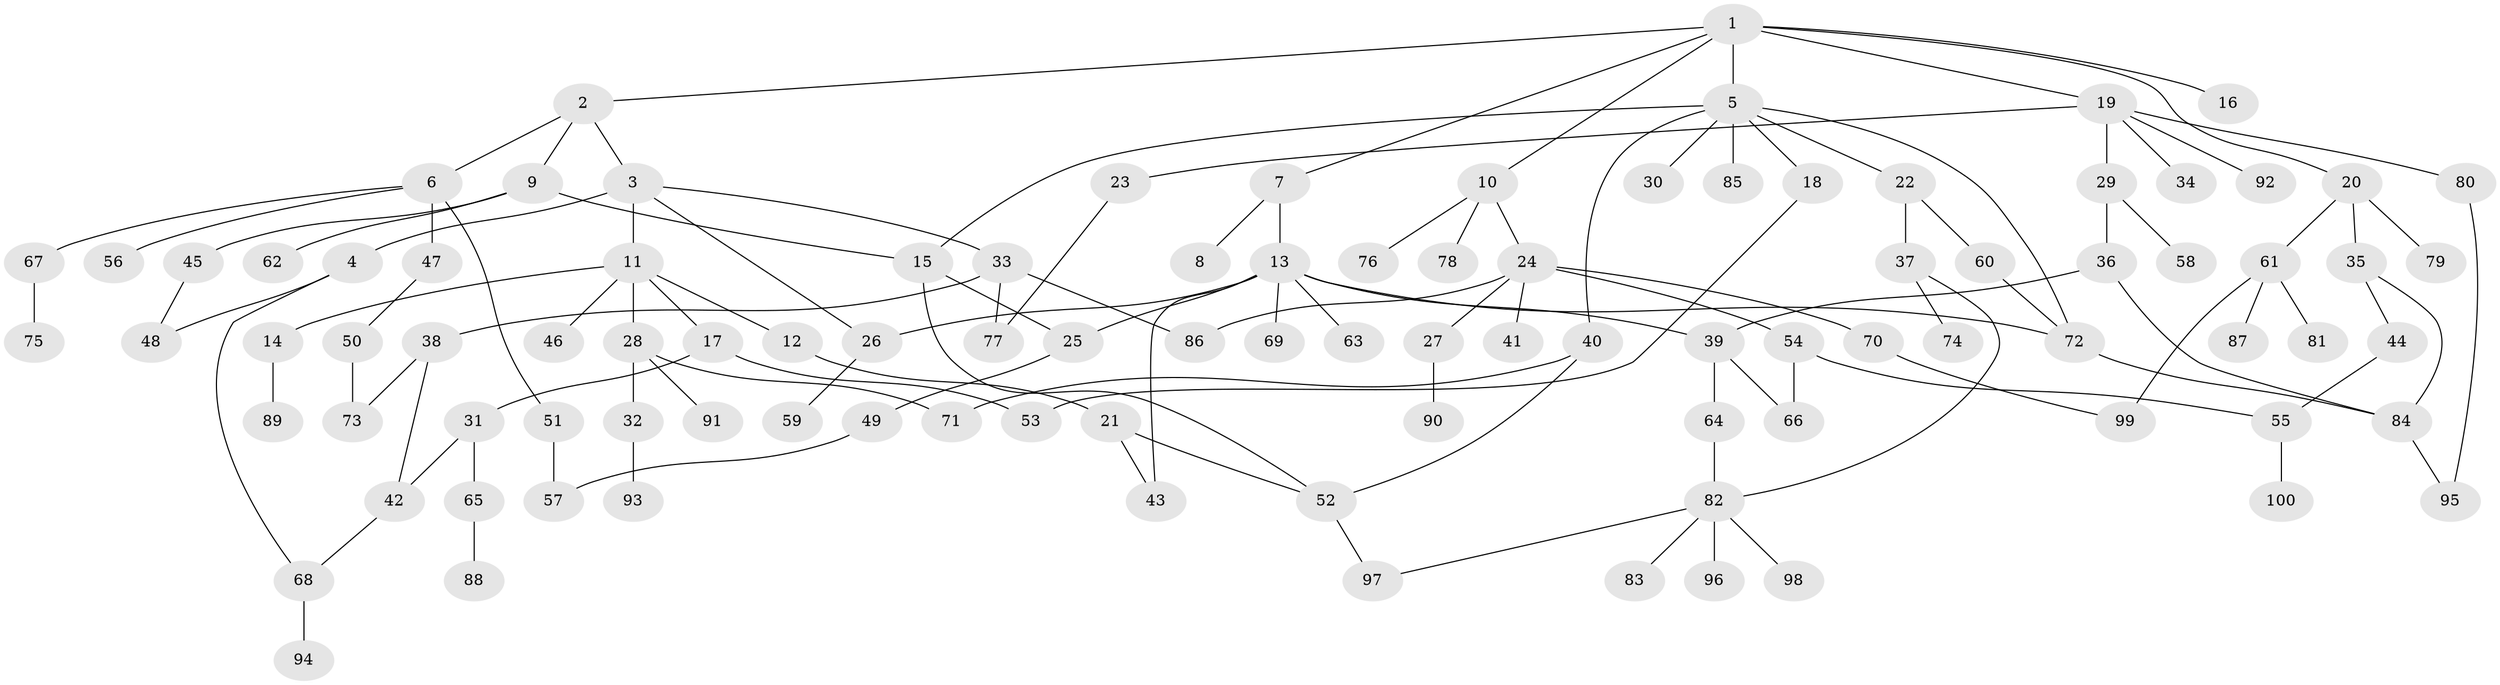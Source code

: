 // Generated by graph-tools (version 1.1) at 2025/38/02/21/25 10:38:51]
// undirected, 100 vertices, 125 edges
graph export_dot {
graph [start="1"]
  node [color=gray90,style=filled];
  1;
  2;
  3;
  4;
  5;
  6;
  7;
  8;
  9;
  10;
  11;
  12;
  13;
  14;
  15;
  16;
  17;
  18;
  19;
  20;
  21;
  22;
  23;
  24;
  25;
  26;
  27;
  28;
  29;
  30;
  31;
  32;
  33;
  34;
  35;
  36;
  37;
  38;
  39;
  40;
  41;
  42;
  43;
  44;
  45;
  46;
  47;
  48;
  49;
  50;
  51;
  52;
  53;
  54;
  55;
  56;
  57;
  58;
  59;
  60;
  61;
  62;
  63;
  64;
  65;
  66;
  67;
  68;
  69;
  70;
  71;
  72;
  73;
  74;
  75;
  76;
  77;
  78;
  79;
  80;
  81;
  82;
  83;
  84;
  85;
  86;
  87;
  88;
  89;
  90;
  91;
  92;
  93;
  94;
  95;
  96;
  97;
  98;
  99;
  100;
  1 -- 2;
  1 -- 5;
  1 -- 7;
  1 -- 10;
  1 -- 16;
  1 -- 19;
  1 -- 20;
  2 -- 3;
  2 -- 6;
  2 -- 9;
  3 -- 4;
  3 -- 11;
  3 -- 33;
  3 -- 26;
  4 -- 48;
  4 -- 68;
  5 -- 18;
  5 -- 22;
  5 -- 30;
  5 -- 40;
  5 -- 85;
  5 -- 15;
  5 -- 72;
  6 -- 47;
  6 -- 51;
  6 -- 56;
  6 -- 67;
  7 -- 8;
  7 -- 13;
  9 -- 15;
  9 -- 45;
  9 -- 62;
  10 -- 24;
  10 -- 76;
  10 -- 78;
  11 -- 12;
  11 -- 14;
  11 -- 17;
  11 -- 28;
  11 -- 46;
  12 -- 21;
  13 -- 25;
  13 -- 26;
  13 -- 43;
  13 -- 63;
  13 -- 69;
  13 -- 39;
  13 -- 72;
  14 -- 89;
  15 -- 52;
  15 -- 25;
  17 -- 31;
  17 -- 53;
  18 -- 53;
  19 -- 23;
  19 -- 29;
  19 -- 34;
  19 -- 80;
  19 -- 92;
  20 -- 35;
  20 -- 61;
  20 -- 79;
  21 -- 52;
  21 -- 43;
  22 -- 37;
  22 -- 60;
  23 -- 77;
  24 -- 27;
  24 -- 41;
  24 -- 54;
  24 -- 70;
  24 -- 86;
  25 -- 49;
  26 -- 59;
  27 -- 90;
  28 -- 32;
  28 -- 71;
  28 -- 91;
  29 -- 36;
  29 -- 58;
  31 -- 65;
  31 -- 42;
  32 -- 93;
  33 -- 38;
  33 -- 77;
  33 -- 86;
  35 -- 44;
  35 -- 84;
  36 -- 39;
  36 -- 84;
  37 -- 74;
  37 -- 82;
  38 -- 42;
  38 -- 73;
  39 -- 64;
  39 -- 66;
  40 -- 52;
  40 -- 71;
  42 -- 68;
  44 -- 55;
  45 -- 48;
  47 -- 50;
  49 -- 57;
  50 -- 73;
  51 -- 57;
  52 -- 97;
  54 -- 55;
  54 -- 66;
  55 -- 100;
  60 -- 72;
  61 -- 81;
  61 -- 87;
  61 -- 99;
  64 -- 82;
  65 -- 88;
  67 -- 75;
  68 -- 94;
  70 -- 99;
  72 -- 84;
  80 -- 95;
  82 -- 83;
  82 -- 96;
  82 -- 97;
  82 -- 98;
  84 -- 95;
}
